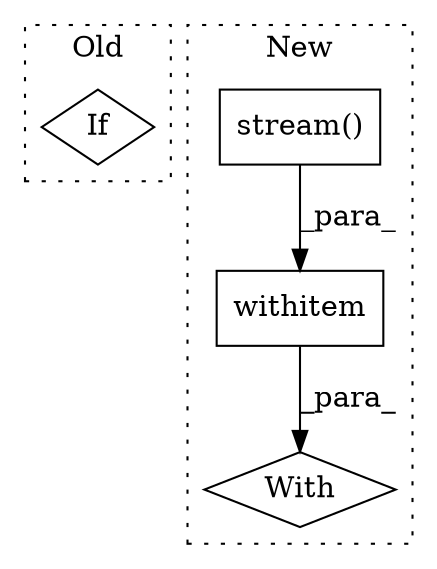 digraph G {
subgraph cluster0 {
1 [label="If" a="96" s="3448" l="3" shape="diamond"];
label = "Old";
style="dotted";
}
subgraph cluster1 {
2 [label="stream()" a="75" s="2792,2811" l="18,1" shape="box"];
3 [label="With" a="39" s="2787,2797" l="5,25" shape="diamond"];
4 [label="withitem" a="49" s="2792" l="5" shape="box"];
label = "New";
style="dotted";
}
2 -> 4 [label="_para_"];
4 -> 3 [label="_para_"];
}